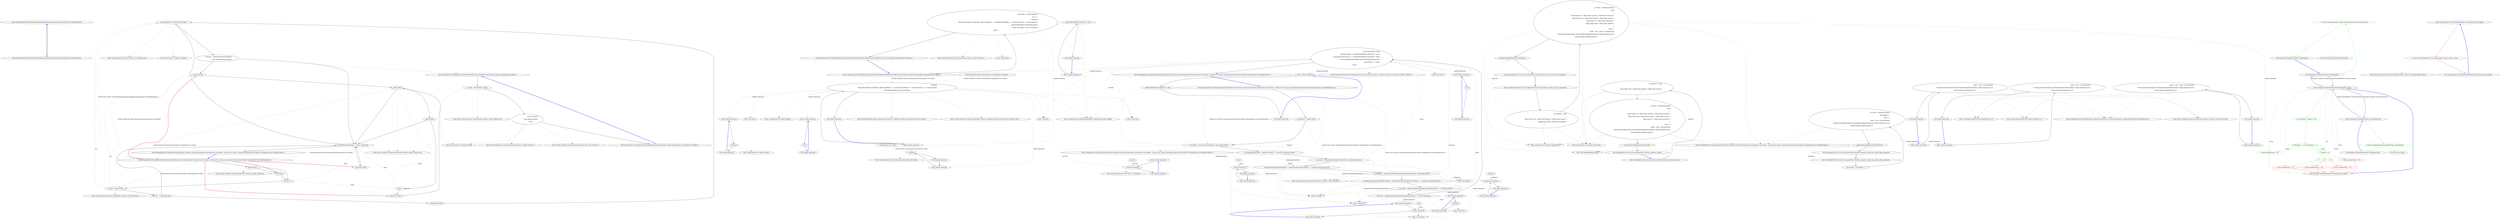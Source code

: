 digraph  {
m0_0 [cluster="Humanizer.DateTimeStrategy.IDateTimeHumanizeStrategy.Humanize(System.DateTime, System.DateTime)", file="DateHumanizeTests.cs", label="Entry Humanizer.DateTimeStrategy.IDateTimeHumanizeStrategy.Humanize(System.DateTime, System.DateTime)", span="6-6"];
m0_1 [cluster="Humanizer.DateTimeStrategy.IDateTimeHumanizeStrategy.Humanize(System.DateTime, System.DateTime)", file="DateHumanizeTests.cs", label="Exit Humanizer.DateTimeStrategy.IDateTimeHumanizeStrategy.Humanize(System.DateTime, System.DateTime)", span="6-6"];
m2_20 [cluster="CommandLine.Infrastructure.Maybe<T>.MatchJust(out T)", file="DutchNumberToWordsConverter.cs", label="Entry CommandLine.Infrastructure.Maybe<T>.MatchJust(out T)", span="31-31"];
m2_22 [cluster="System.Collections.Generic.IEnumerable<TSource>.Skip<TSource>(int)", file="DutchNumberToWordsConverter.cs", label="Entry System.Collections.Generic.IEnumerable<TSource>.Skip<TSource>(int)", span="0-0"];
m2_27 [cluster="System.Collections.Generic.IEnumerable<TSource>.Take<TSource>(int)", file="DutchNumberToWordsConverter.cs", label="Entry System.Collections.Generic.IEnumerable<TSource>.Take<TSource>(int)", span="0-0"];
m2_19 [cluster="System.Func<T, TResult>.Invoke(T)", file="DutchNumberToWordsConverter.cs", label="Entry System.Func<T, TResult>.Invoke(T)", span="0-0"];
m2_0 [cluster="CommandLine.Core.Sequence.Partition(System.Collections.Generic.IEnumerable<CommandLine.Core.Token>, System.Func<string, CommandLine.Infrastructure.Maybe<CommandLine.Core.TypeDescriptor>>)", file="DutchNumberToWordsConverter.cs", label="Entry CommandLine.Core.Sequence.Partition(System.Collections.Generic.IEnumerable<CommandLine.Core.Token>, System.Func<string, CommandLine.Infrastructure.Maybe<CommandLine.Core.TypeDescriptor>>)", span="11-11"];
m2_1 [cluster="CommandLine.Core.Sequence.Partition(System.Collections.Generic.IEnumerable<CommandLine.Core.Token>, System.Func<string, CommandLine.Infrastructure.Maybe<CommandLine.Core.TypeDescriptor>>)", file="DutchNumberToWordsConverter.cs", label="tokens.Empty()", span="15-15"];
m2_2 [cluster="CommandLine.Core.Sequence.Partition(System.Collections.Generic.IEnumerable<CommandLine.Core.Token>, System.Func<string, CommandLine.Infrastructure.Maybe<CommandLine.Core.TypeDescriptor>>)", file="DutchNumberToWordsConverter.cs", label="yield break;", span="17-17"];
m2_9 [cluster="CommandLine.Core.Sequence.Partition(System.Collections.Generic.IEnumerable<CommandLine.Core.Token>, System.Func<string, CommandLine.Infrastructure.Maybe<CommandLine.Core.TypeDescriptor>>)", file="DutchNumberToWordsConverter.cs", label="yield return first;", span="29-29"];
m2_13 [cluster="CommandLine.Core.Sequence.Partition(System.Collections.Generic.IEnumerable<CommandLine.Core.Token>, System.Func<string, CommandLine.Infrastructure.Maybe<CommandLine.Core.TypeDescriptor>>)", file="DutchNumberToWordsConverter.cs", label="yield return token;", span="36-36"];
m2_15 [cluster="CommandLine.Core.Sequence.Partition(System.Collections.Generic.IEnumerable<CommandLine.Core.Token>, System.Func<string, CommandLine.Infrastructure.Maybe<CommandLine.Core.TypeDescriptor>>)", file="DutchNumberToWordsConverter.cs", label="yield return token;", span="48-48"];
m2_4 [cluster="CommandLine.Core.Sequence.Partition(System.Collections.Generic.IEnumerable<CommandLine.Core.Token>, System.Func<string, CommandLine.Infrastructure.Maybe<CommandLine.Core.TypeDescriptor>>)", file="DutchNumberToWordsConverter.cs", label="var first = tokens.First()", span="20-20"];
m2_7 [cluster="CommandLine.Core.Sequence.Partition(System.Collections.Generic.IEnumerable<CommandLine.Core.Token>, System.Func<string, CommandLine.Infrastructure.Maybe<CommandLine.Core.TypeDescriptor>>)", file="DutchNumberToWordsConverter.cs", label="typeLookup(first.Text).MatchJust(out info)", span="24-24"];
m2_8 [cluster="CommandLine.Core.Sequence.Partition(System.Collections.Generic.IEnumerable<CommandLine.Core.Token>, System.Func<string, CommandLine.Infrastructure.Maybe<CommandLine.Core.TypeDescriptor>>)", file="DutchNumberToWordsConverter.cs", label="info.Tag == TypeDescriptorKind.Sequence\r\n                        && IsNextTokenAValue(tokens)", span="26-27"];
m2_10 [cluster="CommandLine.Core.Sequence.Partition(System.Collections.Generic.IEnumerable<CommandLine.Core.Token>, System.Func<string, CommandLine.Infrastructure.Maybe<CommandLine.Core.TypeDescriptor>>)", file="DutchNumberToWordsConverter.cs", label="tokens.Skip(1)", span="31-31"];
m2_14 [cluster="CommandLine.Core.Sequence.Partition(System.Collections.Generic.IEnumerable<CommandLine.Core.Token>, System.Func<string, CommandLine.Infrastructure.Maybe<CommandLine.Core.TypeDescriptor>>)", file="DutchNumberToWordsConverter.cs", label="Partition(tokens.Skip(1 + items), typeLookup)", span="46-46"];
m2_3 [cluster="CommandLine.Core.Sequence.Partition(System.Collections.Generic.IEnumerable<CommandLine.Core.Token>, System.Func<string, CommandLine.Infrastructure.Maybe<CommandLine.Core.TypeDescriptor>>)", file="DutchNumberToWordsConverter.cs", label="var items = 0", span="19-19"];
m2_12 [cluster="CommandLine.Core.Sequence.Partition(System.Collections.Generic.IEnumerable<CommandLine.Core.Token>, System.Func<string, CommandLine.Infrastructure.Maybe<CommandLine.Core.TypeDescriptor>>)", file="DutchNumberToWordsConverter.cs", label="items++", span="35-35"];
m2_5 [cluster="CommandLine.Core.Sequence.Partition(System.Collections.Generic.IEnumerable<CommandLine.Core.Token>, System.Func<string, CommandLine.Infrastructure.Maybe<CommandLine.Core.TypeDescriptor>>)", file="DutchNumberToWordsConverter.cs", label="first.Tag == TokenType.Name", span="21-21"];
m2_6 [cluster="CommandLine.Core.Sequence.Partition(System.Collections.Generic.IEnumerable<CommandLine.Core.Token>, System.Func<string, CommandLine.Infrastructure.Maybe<CommandLine.Core.TypeDescriptor>>)", file="DutchNumberToWordsConverter.cs", label="TypeDescriptor info", span="23-23"];
m2_11 [cluster="CommandLine.Core.Sequence.Partition(System.Collections.Generic.IEnumerable<CommandLine.Core.Token>, System.Func<string, CommandLine.Infrastructure.Maybe<CommandLine.Core.TypeDescriptor>>)", file="DutchNumberToWordsConverter.cs", label="token.IsValue()", span="33-33"];
m2_16 [cluster="CommandLine.Core.Sequence.Partition(System.Collections.Generic.IEnumerable<CommandLine.Core.Token>, System.Func<string, CommandLine.Infrastructure.Maybe<CommandLine.Core.TypeDescriptor>>)", file="DutchNumberToWordsConverter.cs", label="Exit CommandLine.Core.Sequence.Partition(System.Collections.Generic.IEnumerable<CommandLine.Core.Token>, System.Func<string, CommandLine.Infrastructure.Maybe<CommandLine.Core.TypeDescriptor>>)", span="11-11"];
m2_28 [cluster="System.Collections.Generic.IEnumerable<TSource>.Any<TSource>()", file="DutchNumberToWordsConverter.cs", label="Entry System.Collections.Generic.IEnumerable<TSource>.Any<TSource>()", span="0-0"];
m2_23 [cluster="CommandLine.Core.Token.IsValue()", file="DutchNumberToWordsConverter.cs", label="Entry CommandLine.Core.Token.IsValue()", span="77-77"];
m2_18 [cluster="System.Collections.Generic.IEnumerable<TSource>.First<TSource>()", file="DutchNumberToWordsConverter.cs", label="Entry System.Collections.Generic.IEnumerable<TSource>.First<TSource>()", span="0-0"];
m2_29 [cluster="System.Collections.Generic.IEnumerable<TSource>.Single<TSource>()", file="DutchNumberToWordsConverter.cs", label="Entry System.Collections.Generic.IEnumerable<TSource>.Single<TSource>()", span="0-0"];
m2_17 [cluster="System.Collections.Generic.IEnumerable<TSource>.Empty<TSource>()", file="DutchNumberToWordsConverter.cs", label="Entry System.Collections.Generic.IEnumerable<TSource>.Empty<TSource>()", span="87-87"];
m2_21 [cluster="CommandLine.Core.Sequence.IsNextTokenAValue(System.Collections.Generic.IEnumerable<CommandLine.Core.Token>)", file="DutchNumberToWordsConverter.cs", label="Entry CommandLine.Core.Sequence.IsNextTokenAValue(System.Collections.Generic.IEnumerable<CommandLine.Core.Token>)", span="52-52"];
m2_24 [cluster="CommandLine.Core.Sequence.IsNextTokenAValue(System.Collections.Generic.IEnumerable<CommandLine.Core.Token>)", file="DutchNumberToWordsConverter.cs", label="var next = tokens.Skip(1).Take(1)", span="54-54"];
m2_25 [cluster="CommandLine.Core.Sequence.IsNextTokenAValue(System.Collections.Generic.IEnumerable<CommandLine.Core.Token>)", file="DutchNumberToWordsConverter.cs", label="return next.Any()\r\n                ? next.Single().IsValue()\r\n                : false;", span="56-58"];
m2_26 [cluster="CommandLine.Core.Sequence.IsNextTokenAValue(System.Collections.Generic.IEnumerable<CommandLine.Core.Token>)", file="DutchNumberToWordsConverter.cs", label="Exit CommandLine.Core.Sequence.IsNextTokenAValue(System.Collections.Generic.IEnumerable<CommandLine.Core.Token>)", span="52-52"];
m3_52 [cluster="Unk.Pairwise", file="EnglishOrdinalizer.cs", label="Entry Unk.Pairwise", span=""];
m3_18 [cluster="System.Collections.Generic.IEnumerable<TSource>.Pairwise<TSource, TResult>(System.Func<TSource, TSource, TResult>)", file="EnglishOrdinalizer.cs", label="Entry System.Collections.Generic.IEnumerable<TSource>.Pairwise<TSource, TResult>(System.Func<TSource, TSource, TResult>)", span="10-10"];
m3_36 [cluster="Unk.IsValue", file="EnglishOrdinalizer.cs", label="Entry Unk.IsValue", span=""];
m3_43 [cluster="CommandLine.Core.KeyValuePairHelper.Create(string, params string[])", file="EnglishOrdinalizer.cs", label="Entry CommandLine.Core.KeyValuePairHelper.Create(string, params string[])", span="9-9"];
m3_20 [cluster="CommandLine.Core.TokenPartitioner.SequenceTokensToKeyValuePairEnumerable(System.Collections.Generic.IEnumerable<CommandLine.Core.Token>)", file="EnglishOrdinalizer.cs", label="Entry CommandLine.Core.TokenPartitioner.SequenceTokensToKeyValuePairEnumerable(System.Collections.Generic.IEnumerable<CommandLine.Core.Token>)", span="34-34"];
m3_50 [cluster="CommandLine.Core.TokenPartitioner.SequenceTokensToKeyValuePairEnumerable(System.Collections.Generic.IEnumerable<CommandLine.Core.Token>)", file="EnglishOrdinalizer.cs", label="return from t in tokens.Pairwise(\r\n                (f, s) =>\r\n                        f.IsName()\r\n                            ? KeyValuePairHelper.Create(f.Text, tokens.SkipWhile(t => t.Equals(f)).TakeWhile(v => v.IsValue()).Select(x => x.Text).ToArray())\r\n                            : KeyValuePairHelper.Create(string.Empty))\r\n                   where t.Key.Length > 0 && t.Value.Any()\r\n                   select t;", span="37-43"];
m3_51 [cluster="CommandLine.Core.TokenPartitioner.SequenceTokensToKeyValuePairEnumerable(System.Collections.Generic.IEnumerable<CommandLine.Core.Token>)", file="EnglishOrdinalizer.cs", label="Exit CommandLine.Core.TokenPartitioner.SequenceTokensToKeyValuePairEnumerable(System.Collections.Generic.IEnumerable<CommandLine.Core.Token>)", span="34-34"];
m3_58 [cluster="System.Collections.Generic.IEnumerable<TSource>.SkipWhile<TSource>(System.Func<TSource, bool>)", file="EnglishOrdinalizer.cs", label="Entry System.Collections.Generic.IEnumerable<TSource>.SkipWhile<TSource>(System.Func<TSource, bool>)", span="0-0"];
m3_53 [cluster="System.Collections.Generic.IEnumerable<TSource>.Any<TSource>()", file="EnglishOrdinalizer.cs", label="Entry System.Collections.Generic.IEnumerable<TSource>.Any<TSource>()", span="0-0"];
m3_25 [cluster="System.Collections.Generic.List<T>.Contains(T)", file="EnglishOrdinalizer.cs", label="Entry System.Collections.Generic.List<T>.Contains(T)", span="0-0"];
m3_14 [cluster="Unk.Where", file="EnglishOrdinalizer.cs", label="Entry Unk.Where", span=""];
m3_60 [cluster="Unk.ToArray", file="EnglishOrdinalizer.cs", label="Entry Unk.ToArray", span=""];
m3_16 [cluster="Unk.Partition", file="EnglishOrdinalizer.cs", label="Entry Unk.Partition", span=""];
m3_12 [cluster="System.Collections.Generic.IEnumerable<TSource>.ToList<TSource>()", file="EnglishOrdinalizer.cs", label="Entry System.Collections.Generic.IEnumerable<TSource>.ToList<TSource>()", span="0-0"];
m3_0 [cluster="CommandLine.Core.TokenPartitioner.Partition(System.Collections.Generic.IEnumerable<CommandLine.Core.Token>, System.Func<string, CommandLine.Infrastructure.Maybe<CommandLine.Core.TypeDescriptor>>)", file="EnglishOrdinalizer.cs", label="Entry CommandLine.Core.TokenPartitioner.Partition(System.Collections.Generic.IEnumerable<CommandLine.Core.Token>, System.Func<string, CommandLine.Infrastructure.Maybe<CommandLine.Core.TypeDescriptor>>)", span="12-12"];
m3_1 [cluster="CommandLine.Core.TokenPartitioner.Partition(System.Collections.Generic.IEnumerable<CommandLine.Core.Token>, System.Func<string, CommandLine.Infrastructure.Maybe<CommandLine.Core.TypeDescriptor>>)", file="EnglishOrdinalizer.cs", label="var tokenList = tokens.ToList()", span="16-16"];
m3_2 [cluster="CommandLine.Core.TokenPartitioner.Partition(System.Collections.Generic.IEnumerable<CommandLine.Core.Token>, System.Func<string, CommandLine.Infrastructure.Maybe<CommandLine.Core.TypeDescriptor>>)", file="EnglishOrdinalizer.cs", label="var switches = Switch.Partition(tokenList, typeLookup).ToList()", span="17-17"];
m3_4 [cluster="CommandLine.Core.TokenPartitioner.Partition(System.Collections.Generic.IEnumerable<CommandLine.Core.Token>, System.Func<string, CommandLine.Infrastructure.Maybe<CommandLine.Core.TypeDescriptor>>)", file="EnglishOrdinalizer.cs", label="var scalars = Scalar.Partition(tokensExceptSwitches, typeLookup).ToList()", span="19-19"];
m3_6 [cluster="CommandLine.Core.TokenPartitioner.Partition(System.Collections.Generic.IEnumerable<CommandLine.Core.Token>, System.Func<string, CommandLine.Infrastructure.Maybe<CommandLine.Core.TypeDescriptor>>)", file="EnglishOrdinalizer.cs", label="var sequences = Sequence.Partition(tokensExceptSwitchesAndScalars, typeLookup).ToList()", span="21-21"];
m3_3 [cluster="CommandLine.Core.TokenPartitioner.Partition(System.Collections.Generic.IEnumerable<CommandLine.Core.Token>, System.Func<string, CommandLine.Infrastructure.Maybe<CommandLine.Core.TypeDescriptor>>)", file="EnglishOrdinalizer.cs", label="var tokensExceptSwitches = tokenList.Where(x => !switches.Contains(x)).ToList()", span="18-18"];
m3_10 [cluster="CommandLine.Core.TokenPartitioner.Partition(System.Collections.Generic.IEnumerable<CommandLine.Core.Token>, System.Func<string, CommandLine.Infrastructure.Maybe<CommandLine.Core.TypeDescriptor>>)", file="EnglishOrdinalizer.cs", label="return TokenGroup.Create(\r\n                    switches.Select(t => KeyValuePairHelper.Create(t.Text, ''true''))\r\n                        .Concat(scalars.Pairwise((f, s) => KeyValuePairHelper.Create(f.Text, s.Text)))\r\n                        .Concat(SequenceTokensToKeyValuePairEnumerable(sequences)),\r\n                values.Select(t => t.Text),\r\n                errors);", span="26-31"];
m3_5 [cluster="CommandLine.Core.TokenPartitioner.Partition(System.Collections.Generic.IEnumerable<CommandLine.Core.Token>, System.Func<string, CommandLine.Infrastructure.Maybe<CommandLine.Core.TypeDescriptor>>)", file="EnglishOrdinalizer.cs", label="var tokensExceptSwitchesAndScalars = (tokensExceptSwitches.Where(x => !scalars.Contains(x))).ToList()", span="20-20"];
m3_7 [cluster="CommandLine.Core.TokenPartitioner.Partition(System.Collections.Generic.IEnumerable<CommandLine.Core.Token>, System.Func<string, CommandLine.Infrastructure.Maybe<CommandLine.Core.TypeDescriptor>>)", file="EnglishOrdinalizer.cs", label="var tokensExceptSwitchesAndScalarsAndSeq = tokensExceptSwitchesAndScalars.Where(x => !sequences.Contains(x)).ToList()", span="22-22"];
m3_8 [cluster="CommandLine.Core.TokenPartitioner.Partition(System.Collections.Generic.IEnumerable<CommandLine.Core.Token>, System.Func<string, CommandLine.Infrastructure.Maybe<CommandLine.Core.TypeDescriptor>>)", file="EnglishOrdinalizer.cs", label="var values = tokensExceptSwitchesAndScalarsAndSeq.Where(v => v.IsValue()).ToList()", span="23-23"];
m3_9 [cluster="CommandLine.Core.TokenPartitioner.Partition(System.Collections.Generic.IEnumerable<CommandLine.Core.Token>, System.Func<string, CommandLine.Infrastructure.Maybe<CommandLine.Core.TypeDescriptor>>)", file="EnglishOrdinalizer.cs", label="var errors = tokensExceptSwitchesAndScalarsAndSeq.Where(x => !values.Contains(x))", span="24-24"];
m3_11 [cluster="CommandLine.Core.TokenPartitioner.Partition(System.Collections.Generic.IEnumerable<CommandLine.Core.Token>, System.Func<string, CommandLine.Infrastructure.Maybe<CommandLine.Core.TypeDescriptor>>)", file="EnglishOrdinalizer.cs", label="Exit CommandLine.Core.TokenPartitioner.Partition(System.Collections.Generic.IEnumerable<CommandLine.Core.Token>, System.Func<string, CommandLine.Infrastructure.Maybe<CommandLine.Core.TypeDescriptor>>)", span="12-12"];
m3_68 [cluster="CommandLine.Core.Token.IsValue()", file="EnglishOrdinalizer.cs", label="Entry CommandLine.Core.Token.IsValue()", span="77-77"];
m3_57 [cluster="CommandLine.Core.Token.IsName()", file="EnglishOrdinalizer.cs", label="Entry CommandLine.Core.Token.IsName()", span="72-72"];
m3_69 [cluster="lambda expression", file="EnglishOrdinalizer.cs", label="Entry lambda expression", span="40-40"];
m3_23 [cluster="lambda expression", file="EnglishOrdinalizer.cs", label="!switches.Contains(x)", span="18-18"];
m3_22 [cluster="lambda expression", file="EnglishOrdinalizer.cs", label="Entry lambda expression", span="18-18"];
m3_27 [cluster="lambda expression", file="EnglishOrdinalizer.cs", label="!scalars.Contains(x)", span="20-20"];
m3_26 [cluster="lambda expression", file="EnglishOrdinalizer.cs", label="Entry lambda expression", span="20-20"];
m3_31 [cluster="lambda expression", file="EnglishOrdinalizer.cs", label="!sequences.Contains(x)", span="22-22"];
m3_30 [cluster="lambda expression", file="EnglishOrdinalizer.cs", label="Entry lambda expression", span="22-22"];
m3_33 [cluster="lambda expression", file="EnglishOrdinalizer.cs", label="Entry lambda expression", span="23-23"];
m3_38 [cluster="lambda expression", file="EnglishOrdinalizer.cs", label="!values.Contains(x)", span="24-24"];
m3_37 [cluster="lambda expression", file="EnglishOrdinalizer.cs", label="Entry lambda expression", span="24-24"];
m3_40 [cluster="lambda expression", file="EnglishOrdinalizer.cs", label="Entry lambda expression", span="27-27"];
m3_44 [cluster="lambda expression", file="EnglishOrdinalizer.cs", label="Entry lambda expression", span="28-28"];
m3_47 [cluster="lambda expression", file="EnglishOrdinalizer.cs", label="Entry lambda expression", span="30-30"];
m3_24 [cluster="lambda expression", file="EnglishOrdinalizer.cs", label="Exit lambda expression", span="18-18"];
m3_28 [cluster="lambda expression", file="EnglishOrdinalizer.cs", label="Exit lambda expression", span="20-20"];
m3_32 [cluster="lambda expression", file="EnglishOrdinalizer.cs", label="Exit lambda expression", span="22-22"];
m3_34 [cluster="lambda expression", file="EnglishOrdinalizer.cs", label="v.IsValue()", span="23-23"];
m3_35 [cluster="lambda expression", file="EnglishOrdinalizer.cs", label="Exit lambda expression", span="23-23"];
m3_39 [cluster="lambda expression", file="EnglishOrdinalizer.cs", label="Exit lambda expression", span="24-24"];
m3_41 [cluster="lambda expression", file="EnglishOrdinalizer.cs", label="KeyValuePairHelper.Create(t.Text, ''true'')", span="27-27"];
m3_42 [cluster="lambda expression", file="EnglishOrdinalizer.cs", label="Exit lambda expression", span="27-27"];
m3_45 [cluster="lambda expression", file="EnglishOrdinalizer.cs", label="KeyValuePairHelper.Create(f.Text, s.Text)", span="28-28"];
m3_46 [cluster="lambda expression", file="EnglishOrdinalizer.cs", label="Exit lambda expression", span="28-28"];
m3_48 [cluster="lambda expression", file="EnglishOrdinalizer.cs", label="t.Text", span="30-30"];
m3_49 [cluster="lambda expression", file="EnglishOrdinalizer.cs", label="Exit lambda expression", span="30-30"];
m3_55 [cluster="lambda expression", file="EnglishOrdinalizer.cs", label="f.IsName()\r\n                            ? KeyValuePairHelper.Create(f.Text, tokens.SkipWhile(t => t.Equals(f)).TakeWhile(v => v.IsValue()).Select(x => x.Text).ToArray())\r\n                            : KeyValuePairHelper.Create(string.Empty)", span="39-41"];
m3_54 [cluster="lambda expression", file="EnglishOrdinalizer.cs", label="Entry lambda expression", span="38-41"];
m3_62 [cluster="lambda expression", file="EnglishOrdinalizer.cs", label="t.Equals(f)", span="40-40"];
m3_56 [cluster="lambda expression", file="EnglishOrdinalizer.cs", label="Exit lambda expression", span="38-41"];
m3_61 [cluster="lambda expression", file="EnglishOrdinalizer.cs", label="Entry lambda expression", span="40-40"];
m3_65 [cluster="lambda expression", file="EnglishOrdinalizer.cs", label="Entry lambda expression", span="40-40"];
m3_63 [cluster="lambda expression", file="EnglishOrdinalizer.cs", label="Exit lambda expression", span="40-40"];
m3_66 [cluster="lambda expression", file="EnglishOrdinalizer.cs", label="v.IsValue()", span="40-40"];
m3_67 [cluster="lambda expression", file="EnglishOrdinalizer.cs", label="Exit lambda expression", span="40-40"];
m3_70 [cluster="lambda expression", file="EnglishOrdinalizer.cs", label="x.Text", span="40-40"];
m3_71 [cluster="lambda expression", file="EnglishOrdinalizer.cs", label="Exit lambda expression", span="40-40"];
m3_29 [cluster="Unk.Contains", file="EnglishOrdinalizer.cs", label="Entry Unk.Contains", span=""];
m3_17 [cluster="Unk.Select", file="EnglishOrdinalizer.cs", label="Entry Unk.Select", span=""];
m3_64 [cluster="CommandLine.Core.Token.Equals(CommandLine.Core.Token)", file="EnglishOrdinalizer.cs", label="Entry CommandLine.Core.Token.Equals(CommandLine.Core.Token)", span="59-59"];
m3_19 [cluster="Unk.Concat", file="EnglishOrdinalizer.cs", label="Entry Unk.Concat", span=""];
m3_15 [cluster="Unk.ToList", file="EnglishOrdinalizer.cs", label="Entry Unk.ToList", span=""];
m3_21 [cluster="Unk.Create", file="EnglishOrdinalizer.cs", label="Entry Unk.Create", span=""];
m3_13 [cluster="CommandLine.Core.Switch.Partition(System.Collections.Generic.IEnumerable<CommandLine.Core.Token>, System.Func<string, CommandLine.Infrastructure.Maybe<CommandLine.Core.TypeDescriptor>>)", file="EnglishOrdinalizer.cs", label="Entry CommandLine.Core.Switch.Partition(System.Collections.Generic.IEnumerable<CommandLine.Core.Token>, System.Func<string, CommandLine.Infrastructure.Maybe<CommandLine.Core.TypeDescriptor>>)", span="11-11"];
m3_59 [cluster="System.Collections.Generic.IEnumerable<TSource>.TakeWhile<TSource>(System.Func<TSource, bool>)", file="EnglishOrdinalizer.cs", label="Entry System.Collections.Generic.IEnumerable<TSource>.TakeWhile<TSource>(System.Func<TSource, bool>)", span="0-0"];
m3_72 [file="EnglishOrdinalizer.cs", label=switches, span=""];
m3_73 [file="EnglishOrdinalizer.cs", label=scalars, span=""];
m3_74 [file="EnglishOrdinalizer.cs", label=sequences, span=""];
m3_75 [file="EnglishOrdinalizer.cs", label=values, span=""];
m3_76 [file="EnglishOrdinalizer.cs", label="System.Collections.Generic.IEnumerable<CommandLine.Core.Token>", span=""];
m3_77 [file="EnglishOrdinalizer.cs", label="CommandLine.Core.Token", span=""];
m4_10 [cluster="System.Collections.Generic.IEnumerable<TSource>.Contains<TSource>(TSource)", file="NumberToWordsTests.cs", label="Entry System.Collections.Generic.IEnumerable<TSource>.Contains<TSource>(TSource)", span="0-0"];
m4_19 [cluster="CommandLine.Core.Token.Name(string)", file="NumberToWordsTests.cs", label="Entry CommandLine.Core.Token.Name(string)", span="19-19"];
m4_5 [cluster="CommandLine.Core.Sequence.Partition(System.Collections.Generic.IEnumerable<CommandLine.Core.Token>, System.Func<string, CommandLine.Infrastructure.Maybe<CommandLine.Core.TypeDescriptor>>)", file="NumberToWordsTests.cs", label="Entry CommandLine.Core.Sequence.Partition(System.Collections.Generic.IEnumerable<CommandLine.Core.Token>, System.Func<string, CommandLine.Infrastructure.Maybe<CommandLine.Core.TypeDescriptor>>)", span="11-11"];
m4_13 [cluster="CommandLine.Infrastructure.Maybe.Just<T>(T)", file="NumberToWordsTests.cs", label="Entry CommandLine.Infrastructure.Maybe.Just<T>(T)", span="71-71"];
m4_11 [cluster="CommandLine.Infrastructure.Maybe.Nothing<T>()", file="NumberToWordsTests.cs", label="Entry CommandLine.Infrastructure.Maybe.Nothing<T>()", span="66-66"];
m4_12 [cluster="CommandLine.Core.TypeDescriptor.Create(CommandLine.Core.TypeDescriptorKind, CommandLine.Infrastructure.Maybe<int>)", file="NumberToWordsTests.cs", label="Entry CommandLine.Core.TypeDescriptor.Create(CommandLine.Core.TypeDescriptorKind, CommandLine.Infrastructure.Maybe<int>)", span="36-36"];
m4_14 [cluster="CommandLine.Tests.Unit.Core.SequenceTests.Partition_sequence_values()", file="NumberToWordsTests.cs", label="Entry CommandLine.Tests.Unit.Core.SequenceTests.Partition_sequence_values()", span="34-34"];
m4_15 [cluster="CommandLine.Tests.Unit.Core.SequenceTests.Partition_sequence_values()", file="NumberToWordsTests.cs", label="var expected = new[]\r\n                {\r\n                    Token.Name(''seq''), Token.Value(''seqval0''), Token.Value(''seqval1'')\r\n                }", span="36-39"];
m4_16 [cluster="CommandLine.Tests.Unit.Core.SequenceTests.Partition_sequence_values()", file="NumberToWordsTests.cs", label="var result = Sequence.Partition(\r\n                new[]\r\n                    {\r\n                        Token.Name(''str''), Token.Value(''strvalue''), Token.Value(''freevalue''),\r\n                        Token.Name(''seq''), Token.Value(''seqval0''), Token.Value(''seqval1''),\r\n                        Token.Name(''x''), Token.Value(''freevalue2'')\r\n                    },\r\n                name =>\r\n                    new[] { ''seq'' }.Contains(name)\r\n                        ? Maybe.Just(TypeDescriptor.Create(TypeDescriptorKind.Sequence, Maybe.Nothing<int>()))\r\n                        : Maybe.Nothing<TypeDescriptor>())", span="41-51"];
m4_17 [cluster="CommandLine.Tests.Unit.Core.SequenceTests.Partition_sequence_values()", file="NumberToWordsTests.cs", label="expected.ShouldAllBeEquivalentTo(result)", span="53-53"];
m4_18 [cluster="CommandLine.Tests.Unit.Core.SequenceTests.Partition_sequence_values()", file="NumberToWordsTests.cs", label="Exit CommandLine.Tests.Unit.Core.SequenceTests.Partition_sequence_values()", span="34-34"];
m4_0 [cluster="CommandLine.Tests.Unit.Core.SequenceTests.Partition_sequence_values_from_empty_token_sequence()", file="NumberToWordsTests.cs", label="Entry CommandLine.Tests.Unit.Core.SequenceTests.Partition_sequence_values_from_empty_token_sequence()", span="19-19"];
m4_1 [cluster="CommandLine.Tests.Unit.Core.SequenceTests.Partition_sequence_values_from_empty_token_sequence()", file="NumberToWordsTests.cs", label="var expected = new Token[] { }", span="21-21"];
m4_2 [cluster="CommandLine.Tests.Unit.Core.SequenceTests.Partition_sequence_values_from_empty_token_sequence()", file="NumberToWordsTests.cs", label="var result = Sequence.Partition(\r\n                new Token[] { },\r\n                name =>\r\n                    new[] { ''seq'' }.Contains(name)\r\n                        ? Maybe.Just(TypeDescriptor.Create(TypeDescriptorKind.Sequence, Maybe.Nothing<int>()))\r\n                        : Maybe.Nothing<TypeDescriptor>())", span="23-28"];
m4_3 [cluster="CommandLine.Tests.Unit.Core.SequenceTests.Partition_sequence_values_from_empty_token_sequence()", file="NumberToWordsTests.cs", label="expected.ShouldAllBeEquivalentTo(result)", span="30-30"];
m4_4 [cluster="CommandLine.Tests.Unit.Core.SequenceTests.Partition_sequence_values_from_empty_token_sequence()", file="NumberToWordsTests.cs", label="Exit CommandLine.Tests.Unit.Core.SequenceTests.Partition_sequence_values_from_empty_token_sequence()", span="19-19"];
m4_24 [cluster="CommandLine.Tests.Unit.Core.SequenceTests.Partition_sequence_values_from_two_sequneces()", file="NumberToWordsTests.cs", label="Entry CommandLine.Tests.Unit.Core.SequenceTests.Partition_sequence_values_from_two_sequneces()", span="57-57"];
m4_25 [cluster="CommandLine.Tests.Unit.Core.SequenceTests.Partition_sequence_values_from_two_sequneces()", file="NumberToWordsTests.cs", label="var expected = new[]\r\n                {\r\n                    Token.Name(''seq''), Token.Value(''seqval0''), Token.Value(''seqval1''),\r\n                    Token.Name(''seqb''), Token.Value(''seqbval0'')\r\n                }", span="59-63"];
m4_26 [cluster="CommandLine.Tests.Unit.Core.SequenceTests.Partition_sequence_values_from_two_sequneces()", file="NumberToWordsTests.cs", label="var result = Sequence.Partition(\r\n                new[]\r\n                    {\r\n                        Token.Name(''str''), Token.Value(''strvalue''), Token.Value(''freevalue''),\r\n                        Token.Name(''seq''), Token.Value(''seqval0''), Token.Value(''seqval1''),\r\n                        Token.Name(''x''), Token.Value(''freevalue2''),\r\n                        Token.Name(''seqb''), Token.Value(''seqbval0'')\r\n                    },\r\n                name =>\r\n                    new[] { ''seq'', ''seqb'' }.Contains(name)\r\n                        ? Maybe.Just(TypeDescriptor.Create(TypeDescriptorKind.Sequence, Maybe.Nothing<int>()))\r\n                        : Maybe.Nothing<TypeDescriptor>())", span="65-76"];
m4_27 [cluster="CommandLine.Tests.Unit.Core.SequenceTests.Partition_sequence_values_from_two_sequneces()", file="NumberToWordsTests.cs", label="expected.ShouldAllBeEquivalentTo(result)", span="78-78"];
m4_28 [cluster="CommandLine.Tests.Unit.Core.SequenceTests.Partition_sequence_values_from_two_sequneces()", file="NumberToWordsTests.cs", label="Exit CommandLine.Tests.Unit.Core.SequenceTests.Partition_sequence_values_from_two_sequneces()", span="57-57"];
m4_29 [cluster="lambda expression", file="NumberToWordsTests.cs", label="Entry lambda expression", span="73-76"];
m4_7 [cluster="lambda expression", file="NumberToWordsTests.cs", label="Entry lambda expression", span="25-28"];
m4_8 [cluster="lambda expression", file="NumberToWordsTests.cs", label="new[] { ''seq'' }.Contains(name)\r\n                        ? Maybe.Just(TypeDescriptor.Create(TypeDescriptorKind.Sequence, Maybe.Nothing<int>()))\r\n                        : Maybe.Nothing<TypeDescriptor>()", span="26-28"];
m4_9 [cluster="lambda expression", file="NumberToWordsTests.cs", label="Exit lambda expression", span="25-28"];
m4_21 [cluster="lambda expression", file="NumberToWordsTests.cs", label="Entry lambda expression", span="48-51"];
m4_22 [cluster="lambda expression", file="NumberToWordsTests.cs", label="new[] { ''seq'' }.Contains(name)\r\n                        ? Maybe.Just(TypeDescriptor.Create(TypeDescriptorKind.Sequence, Maybe.Nothing<int>()))\r\n                        : Maybe.Nothing<TypeDescriptor>()", span="49-51"];
m4_23 [cluster="lambda expression", file="NumberToWordsTests.cs", label="Exit lambda expression", span="48-51"];
m4_30 [cluster="lambda expression", file="NumberToWordsTests.cs", label="new[] { ''seq'', ''seqb'' }.Contains(name)\r\n                        ? Maybe.Just(TypeDescriptor.Create(TypeDescriptorKind.Sequence, Maybe.Nothing<int>()))\r\n                        : Maybe.Nothing<TypeDescriptor>()", span="74-76"];
m4_31 [cluster="lambda expression", file="NumberToWordsTests.cs", label="Exit lambda expression", span="73-76"];
m4_20 [cluster="CommandLine.Core.Token.Value(string)", file="NumberToWordsTests.cs", label="Entry CommandLine.Core.Token.Value(string)", span="26-26"];
m4_6 [cluster="Unk.ShouldAllBeEquivalentTo", file="NumberToWordsTests.cs", label="Entry Unk.ShouldAllBeEquivalentTo", span=""];
m5_8 [cluster="int.ToString(System.IFormatProvider)", file="OrdinalizeExtensions.cs", label="Entry int.ToString(System.IFormatProvider)", span="0-0"];
m5_5 [cluster="Humanizer.OrdinalizeExtensions.Ordinalize(int)", file="OrdinalizeExtensions.cs", label="Entry Humanizer.OrdinalizeExtensions.Ordinalize(int)", span="25-25"];
m5_6 [cluster="Humanizer.OrdinalizeExtensions.Ordinalize(int)", color=green, community=0, file="OrdinalizeExtensions.cs", label="0: return Ordinalize(number, number.ToString(CultureInfo.InvariantCulture));", span="27-27"];
m5_7 [cluster="Humanizer.OrdinalizeExtensions.Ordinalize(int)", file="OrdinalizeExtensions.cs", label="Exit Humanizer.OrdinalizeExtensions.Ordinalize(int)", span="25-25"];
m5_4 [cluster="Humanizer.OrdinalizeExtensions.Ordinalize(int, string)", file="OrdinalizeExtensions.cs", label="Entry Humanizer.OrdinalizeExtensions.Ordinalize(int, string)", span="30-30"];
m5_9 [cluster="Humanizer.OrdinalizeExtensions.Ordinalize(int, string)", color=green, community=0, file="OrdinalizeExtensions.cs", label="0: int nMod100 = number % 100", span="32-32"];
m5_11 [cluster="Humanizer.OrdinalizeExtensions.Ordinalize(int, string)", color=green, community=0, file="OrdinalizeExtensions.cs", label="1: return numberString + ''th'';", span="36-36"];
m5_12 [cluster="Humanizer.OrdinalizeExtensions.Ordinalize(int, string)", color=green, community=0, file="OrdinalizeExtensions.cs", label="2: number % 10", span="39-39"];
m5_14 [cluster="Humanizer.OrdinalizeExtensions.Ordinalize(int, string)", color=red, community=0, file="OrdinalizeExtensions.cs", label="1: return numberString + ''st'';", span="42-42"];
m5_16 [cluster="Humanizer.OrdinalizeExtensions.Ordinalize(int, string)", color=red, community=0, file="OrdinalizeExtensions.cs", label="1: return numberString + ''nd'';", span="44-44"];
m5_18 [cluster="Humanizer.OrdinalizeExtensions.Ordinalize(int, string)", color=red, community=0, file="OrdinalizeExtensions.cs", label="1: return numberString + ''rd'';", span="46-46"];
m5_19 [cluster="Humanizer.OrdinalizeExtensions.Ordinalize(int, string)", color=red, community=0, file="OrdinalizeExtensions.cs", label="1: return numberString + ''th'';", span="48-48"];
m5_10 [cluster="Humanizer.OrdinalizeExtensions.Ordinalize(int, string)", color=green, community=0, file="OrdinalizeExtensions.cs", label="0: nMod100 >= 11 && nMod100 <= 13", span="34-34"];
m5_13 [cluster="Humanizer.OrdinalizeExtensions.Ordinalize(int, string)", color=green, community=0, file="OrdinalizeExtensions.cs", label="2: 1", span="41-41"];
m5_15 [cluster="Humanizer.OrdinalizeExtensions.Ordinalize(int, string)", color=red, community=0, file="OrdinalizeExtensions.cs", label="2: 2", span="43-43"];
m5_17 [cluster="Humanizer.OrdinalizeExtensions.Ordinalize(int, string)", color=red, community=0, file="OrdinalizeExtensions.cs", label="2: 3", span="45-45"];
m5_20 [cluster="Humanizer.OrdinalizeExtensions.Ordinalize(int, string)", file="OrdinalizeExtensions.cs", label="Exit Humanizer.OrdinalizeExtensions.Ordinalize(int, string)", span="30-30"];
m5_0 [cluster="Humanizer.OrdinalizeExtensions.Ordinalize(string)", file="OrdinalizeExtensions.cs", label="Entry Humanizer.OrdinalizeExtensions.Ordinalize(string)", span="15-15"];
m5_1 [cluster="Humanizer.OrdinalizeExtensions.Ordinalize(string)", color=green, community=0, file="OrdinalizeExtensions.cs", label="0: return Ordinalize(int.Parse(numberString), numberString);", span="17-17"];
m5_2 [cluster="Humanizer.OrdinalizeExtensions.Ordinalize(string)", file="OrdinalizeExtensions.cs", label="Exit Humanizer.OrdinalizeExtensions.Ordinalize(string)", span="15-15"];
m5_3 [cluster="int.Parse(string)", file="OrdinalizeExtensions.cs", label="Entry int.Parse(string)", span="0-0"];
m7_0 [cluster="CommandLine.Core.KeyValuePairHelper.Create(string, params string[])", file="PolishNumberToWordsConverter.cs", label="Entry CommandLine.Core.KeyValuePairHelper.Create(string, params string[])", span="9-9"];
m7_1 [cluster="CommandLine.Core.KeyValuePairHelper.Create(string, params string[])", color=red, community=0, file="PolishNumberToWordsConverter.cs", label="0: return new KeyValuePair<string, IEnumerable<string>>(value, values);", span="11-11"];
m7_2 [cluster="CommandLine.Core.KeyValuePairHelper.Create(string, params string[])", file="PolishNumberToWordsConverter.cs", label="Exit CommandLine.Core.KeyValuePairHelper.Create(string, params string[])", span="9-9"];
m7_3 [cluster="System.Collections.Generic.KeyValuePair<TKey, TValue>.KeyValuePair(TKey, TValue)", file="PolishNumberToWordsConverter.cs", label="Entry System.Collections.Generic.KeyValuePair<TKey, TValue>.KeyValuePair(TKey, TValue)", span="0-0"];
m0_0 -> m0_1  [key=0, style=solid];
m0_1 -> m0_0  [color=blue, key=0, style=bold];
m2_0 -> m2_1  [key=0, style=solid];
m2_0 -> m2_2  [color=crimson, key=0, style=bold];
m2_0 -> m2_9  [color=crimson, key=0, style=bold];
m2_0 -> m2_13  [color=crimson, key=0, style=bold];
m2_0 -> m2_15  [color=crimson, key=0, style=bold];
m2_0 -> m2_4  [color=darkseagreen4, key=1, label="System.Collections.Generic.IEnumerable<CommandLine.Core.Token>", style=dashed];
m2_0 -> m2_7  [color=darkseagreen4, key=1, label="System.Func<string, CommandLine.Infrastructure.Maybe<CommandLine.Core.TypeDescriptor>>", style=dashed];
m2_0 -> m2_8  [color=darkseagreen4, key=1, label="System.Collections.Generic.IEnumerable<CommandLine.Core.Token>", style=dashed];
m2_0 -> m2_10  [color=darkseagreen4, key=1, label="System.Collections.Generic.IEnumerable<CommandLine.Core.Token>", style=dashed];
m2_0 -> m2_14  [color=darkseagreen4, key=1, label="System.Collections.Generic.IEnumerable<CommandLine.Core.Token>", style=dashed];
m2_1 -> m2_2  [key=0, style=solid];
m2_1 -> m2_3  [key=0, style=solid];
m2_1 -> m2_17  [key=2, style=dotted];
m2_2 -> m2_3  [key=0, style=solid];
m2_9 -> m2_10  [key=0, style=solid];
m2_13 -> m2_10  [key=0, style=solid];
m2_15 -> m2_14  [key=0, style=solid];
m2_4 -> m2_5  [key=0, style=solid];
m2_4 -> m2_18  [key=2, style=dotted];
m2_4 -> m2_7  [color=darkseagreen4, key=1, label=first, style=dashed];
m2_4 -> m2_9  [color=darkseagreen4, key=1, label=first, style=dashed];
m2_7 -> m2_8  [key=0, style=solid];
m2_7 -> m2_14  [key=0, style=solid];
m2_7 -> m2_19  [key=2, style=dotted];
m2_7 -> m2_20  [key=2, style=dotted];
m2_8 -> m2_9  [key=0, style=solid];
m2_8 -> m2_14  [key=0, style=solid];
m2_8 -> m2_21  [key=2, style=dotted];
m2_10 -> m2_11  [key=0, style=solid];
m2_10 -> m2_14  [key=0, style=solid];
m2_10 -> m2_22  [key=2, style=dotted];
m2_10 -> m2_13  [color=darkseagreen4, key=1, label=token, style=dashed];
m2_14 -> m2_15  [key=0, style=solid];
m2_14 -> m2_16  [key=0, style=solid];
m2_14 -> m2_22  [key=2, style=dotted];
m2_14 -> m2_0  [key=2, style=dotted];
m2_3 -> m2_4  [key=0, style=solid];
m2_3 -> m2_12  [color=darkseagreen4, key=1, label=items, style=dashed];
m2_3 -> m2_14  [color=darkseagreen4, key=1, label=items, style=dashed];
m2_12 -> m2_13  [key=0, style=solid];
m2_12 -> m2_12  [color=darkseagreen4, key=1, label=items, style=dashed];
m2_12 -> m2_14  [color=darkseagreen4, key=1, label=items, style=dashed];
m2_5 -> m2_6  [key=0, style=solid];
m2_5 -> m2_14  [key=0, style=solid];
m2_6 -> m2_7  [key=0, style=solid];
m2_11 -> m2_12  [key=0, style=solid];
m2_11 -> m2_14  [key=0, style=solid];
m2_11 -> m2_23  [key=2, style=dotted];
m2_16 -> m2_0  [color=blue, key=0, style=bold];
m2_21 -> m2_24  [key=0, style=solid];
m2_24 -> m2_25  [key=0, style=solid];
m2_24 -> m2_22  [key=2, style=dotted];
m2_24 -> m2_27  [key=2, style=dotted];
m2_25 -> m2_26  [key=0, style=solid];
m2_25 -> m2_28  [key=2, style=dotted];
m2_25 -> m2_29  [key=2, style=dotted];
m2_25 -> m2_23  [key=2, style=dotted];
m2_26 -> m2_21  [color=blue, key=0, style=bold];
m3_20 -> m3_50  [key=0, style=solid];
m3_20 -> m3_55  [color=darkseagreen4, key=1, label="System.Collections.Generic.IEnumerable<CommandLine.Core.Token>", style=dashed];
m3_50 -> m3_51  [key=0, style=solid];
m3_50 -> m3_52  [key=2, style=dotted];
m3_50 -> m3_53  [key=2, style=dotted];
m3_50 -> m3_54  [color=darkseagreen4, key=1, label="lambda expression", style=dashed];
m3_50 -> m3_50  [color=darkseagreen4, key=1, label=t, style=dashed];
m3_51 -> m3_20  [color=blue, key=0, style=bold];
m3_0 -> m3_1  [key=0, style=solid];
m3_0 -> m3_2  [color=darkseagreen4, key=1, label="System.Func<string, CommandLine.Infrastructure.Maybe<CommandLine.Core.TypeDescriptor>>", style=dashed];
m3_0 -> m3_4  [color=darkseagreen4, key=1, label="System.Func<string, CommandLine.Infrastructure.Maybe<CommandLine.Core.TypeDescriptor>>", style=dashed];
m3_0 -> m3_6  [color=darkseagreen4, key=1, label="System.Func<string, CommandLine.Infrastructure.Maybe<CommandLine.Core.TypeDescriptor>>", style=dashed];
m3_1 -> m3_2  [key=0, style=solid];
m3_1 -> m3_12  [key=2, style=dotted];
m3_1 -> m3_3  [color=darkseagreen4, key=1, label=tokenList, style=dashed];
m3_2 -> m3_3  [key=0, style=solid];
m3_2 -> m3_13  [key=2, style=dotted];
m3_2 -> m3_12  [key=2, style=dotted];
m3_2 -> m3_23  [color=darkseagreen4, key=1, label=switches, style=dashed];
m3_2 -> m3_10  [color=darkseagreen4, key=1, label=switches, style=dashed];
m3_4 -> m3_5  [key=0, style=solid];
m3_4 -> m3_16  [key=2, style=dotted];
m3_4 -> m3_12  [key=2, style=dotted];
m3_4 -> m3_27  [color=darkseagreen4, key=1, label=scalars, style=dashed];
m3_4 -> m3_10  [color=darkseagreen4, key=1, label=scalars, style=dashed];
m3_6 -> m3_7  [key=0, style=solid];
m3_6 -> m3_16  [key=2, style=dotted];
m3_6 -> m3_12  [key=2, style=dotted];
m3_6 -> m3_31  [color=darkseagreen4, key=1, label=sequences, style=dashed];
m3_6 -> m3_10  [color=darkseagreen4, key=1, label=sequences, style=dashed];
m3_3 -> m3_4  [key=0, style=solid];
m3_3 -> m3_14  [key=2, style=dotted];
m3_3 -> m3_15  [key=2, style=dotted];
m3_3 -> m3_22  [color=darkseagreen4, key=1, label="lambda expression", style=dashed];
m3_3 -> m3_5  [color=darkseagreen4, key=1, label=tokensExceptSwitches, style=dashed];
m3_10 -> m3_11  [key=0, style=solid];
m3_10 -> m3_17  [key=2, style=dotted];
m3_10 -> m3_18  [key=2, style=dotted];
m3_10 -> m3_19  [key=2, style=dotted];
m3_10 -> m3_20  [key=2, style=dotted];
m3_10 -> m3_21  [key=2, style=dotted];
m3_10 -> m3_40  [color=darkseagreen4, key=1, label="lambda expression", style=dashed];
m3_10 -> m3_44  [color=darkseagreen4, key=1, label="lambda expression", style=dashed];
m3_10 -> m3_47  [color=darkseagreen4, key=1, label="lambda expression", style=dashed];
m3_5 -> m3_6  [key=0, style=solid];
m3_5 -> m3_14  [key=2, style=dotted];
m3_5 -> m3_15  [key=2, style=dotted];
m3_5 -> m3_26  [color=darkseagreen4, key=1, label="lambda expression", style=dashed];
m3_5 -> m3_7  [color=darkseagreen4, key=1, label=tokensExceptSwitchesAndScalars, style=dashed];
m3_7 -> m3_8  [key=0, style=solid];
m3_7 -> m3_14  [key=2, style=dotted];
m3_7 -> m3_15  [key=2, style=dotted];
m3_7 -> m3_30  [color=darkseagreen4, key=1, label="lambda expression", style=dashed];
m3_7 -> m3_9  [color=darkseagreen4, key=1, label=tokensExceptSwitchesAndScalarsAndSeq, style=dashed];
m3_8 -> m3_9  [key=0, style=solid];
m3_8 -> m3_14  [key=2, style=dotted];
m3_8 -> m3_15  [key=2, style=dotted];
m3_8 -> m3_33  [color=darkseagreen4, key=1, label="lambda expression", style=dashed];
m3_8 -> m3_38  [color=darkseagreen4, key=1, label=values, style=dashed];
m3_8 -> m3_10  [color=darkseagreen4, key=1, label=values, style=dashed];
m3_9 -> m3_10  [key=0, style=solid];
m3_9 -> m3_14  [key=2, style=dotted];
m3_9 -> m3_37  [color=darkseagreen4, key=1, label="lambda expression", style=dashed];
m3_11 -> m3_0  [color=blue, key=0, style=bold];
m3_69 -> m3_70  [key=0, style=solid];
m3_23 -> m3_24  [key=0, style=solid];
m3_23 -> m3_25  [key=2, style=dotted];
m3_22 -> m3_23  [key=0, style=solid];
m3_27 -> m3_28  [key=0, style=solid];
m3_27 -> m3_29  [key=2, style=dotted];
m3_26 -> m3_27  [key=0, style=solid];
m3_31 -> m3_32  [key=0, style=solid];
m3_31 -> m3_29  [key=2, style=dotted];
m3_30 -> m3_31  [key=0, style=solid];
m3_33 -> m3_34  [key=0, style=solid];
m3_38 -> m3_39  [key=0, style=solid];
m3_38 -> m3_29  [key=2, style=dotted];
m3_37 -> m3_38  [key=0, style=solid];
m3_40 -> m3_41  [key=0, style=solid];
m3_44 -> m3_45  [key=0, style=solid];
m3_47 -> m3_48  [key=0, style=solid];
m3_24 -> m3_22  [color=blue, key=0, style=bold];
m3_28 -> m3_26  [color=blue, key=0, style=bold];
m3_32 -> m3_30  [color=blue, key=0, style=bold];
m3_34 -> m3_35  [key=0, style=solid];
m3_34 -> m3_36  [key=2, style=dotted];
m3_35 -> m3_33  [color=blue, key=0, style=bold];
m3_39 -> m3_37  [color=blue, key=0, style=bold];
m3_41 -> m3_42  [key=0, style=solid];
m3_41 -> m3_43  [key=2, style=dotted];
m3_42 -> m3_40  [color=blue, key=0, style=bold];
m3_45 -> m3_46  [key=0, style=solid];
m3_45 -> m3_43  [key=2, style=dotted];
m3_46 -> m3_44  [color=blue, key=0, style=bold];
m3_48 -> m3_49  [key=0, style=solid];
m3_49 -> m3_47  [color=blue, key=0, style=bold];
m3_55 -> m3_56  [key=0, style=solid];
m3_55 -> m3_57  [key=2, style=dotted];
m3_55 -> m3_58  [key=2, style=dotted];
m3_55 -> m3_59  [key=2, style=dotted];
m3_55 -> m3_17  [key=2, style=dotted];
m3_55 -> m3_60  [key=2, style=dotted];
m3_55 -> m3_21  [key=2, style=dotted];
m3_55 -> m3_43  [key=2, style=dotted];
m3_55 -> m3_61  [color=darkseagreen4, key=1, label="lambda expression", style=dashed];
m3_55 -> m3_65  [color=darkseagreen4, key=1, label="lambda expression", style=dashed];
m3_55 -> m3_69  [color=darkseagreen4, key=1, label="lambda expression", style=dashed];
m3_54 -> m3_55  [key=0, style=solid];
m3_54 -> m3_62  [color=darkseagreen4, key=1, label="CommandLine.Core.Token", style=dashed];
m3_62 -> m3_63  [key=0, style=solid];
m3_62 -> m3_64  [key=2, style=dotted];
m3_56 -> m3_54  [color=blue, key=0, style=bold];
m3_61 -> m3_62  [key=0, style=solid];
m3_65 -> m3_66  [key=0, style=solid];
m3_63 -> m3_61  [color=blue, key=0, style=bold];
m3_66 -> m3_67  [key=0, style=solid];
m3_66 -> m3_68  [key=2, style=dotted];
m3_67 -> m3_65  [color=blue, key=0, style=bold];
m3_70 -> m3_71  [key=0, style=solid];
m3_71 -> m3_69  [color=blue, key=0, style=bold];
m3_72 -> m3_23  [color=darkseagreen4, key=1, label=switches, style=dashed];
m3_73 -> m3_27  [color=darkseagreen4, key=1, label=scalars, style=dashed];
m3_74 -> m3_31  [color=darkseagreen4, key=1, label=sequences, style=dashed];
m3_75 -> m3_38  [color=darkseagreen4, key=1, label=values, style=dashed];
m3_76 -> m3_55  [color=darkseagreen4, key=1, label="System.Collections.Generic.IEnumerable<CommandLine.Core.Token>", style=dashed];
m3_77 -> m3_62  [color=darkseagreen4, key=1, label="CommandLine.Core.Token", style=dashed];
m4_14 -> m4_15  [key=0, style=solid];
m4_15 -> m4_16  [key=0, style=solid];
m4_15 -> m4_19  [key=2, style=dotted];
m4_15 -> m4_20  [key=2, style=dotted];
m4_15 -> m4_17  [color=darkseagreen4, key=1, label=expected, style=dashed];
m4_16 -> m4_17  [key=0, style=solid];
m4_16 -> m4_19  [key=2, style=dotted];
m4_16 -> m4_20  [key=2, style=dotted];
m4_16 -> m4_5  [key=2, style=dotted];
m4_16 -> m4_21  [color=darkseagreen4, key=1, label="lambda expression", style=dashed];
m4_17 -> m4_18  [key=0, style=solid];
m4_17 -> m4_6  [key=2, style=dotted];
m4_18 -> m4_14  [color=blue, key=0, style=bold];
m4_0 -> m4_1  [key=0, style=solid];
m4_1 -> m4_2  [key=0, style=solid];
m4_1 -> m4_3  [color=darkseagreen4, key=1, label=expected, style=dashed];
m4_2 -> m4_3  [key=0, style=solid];
m4_2 -> m4_5  [key=2, style=dotted];
m4_2 -> m4_7  [color=darkseagreen4, key=1, label="lambda expression", style=dashed];
m4_3 -> m4_4  [key=0, style=solid];
m4_3 -> m4_6  [key=2, style=dotted];
m4_4 -> m4_0  [color=blue, key=0, style=bold];
m4_24 -> m4_25  [key=0, style=solid];
m4_25 -> m4_26  [key=0, style=solid];
m4_25 -> m4_19  [key=2, style=dotted];
m4_25 -> m4_20  [key=2, style=dotted];
m4_25 -> m4_27  [color=darkseagreen4, key=1, label=expected, style=dashed];
m4_26 -> m4_27  [key=0, style=solid];
m4_26 -> m4_19  [key=2, style=dotted];
m4_26 -> m4_20  [key=2, style=dotted];
m4_26 -> m4_5  [key=2, style=dotted];
m4_26 -> m4_29  [color=darkseagreen4, key=1, label="lambda expression", style=dashed];
m4_27 -> m4_28  [key=0, style=solid];
m4_27 -> m4_6  [key=2, style=dotted];
m4_28 -> m4_24  [color=blue, key=0, style=bold];
m4_29 -> m4_30  [key=0, style=solid];
m4_7 -> m4_8  [key=0, style=solid];
m4_8 -> m4_9  [key=0, style=solid];
m4_8 -> m4_10  [key=2, style=dotted];
m4_8 -> m4_11  [key=2, style=dotted];
m4_8 -> m4_12  [key=2, style=dotted];
m4_8 -> m4_13  [key=2, style=dotted];
m4_9 -> m4_7  [color=blue, key=0, style=bold];
m4_21 -> m4_22  [key=0, style=solid];
m4_22 -> m4_23  [key=0, style=solid];
m4_22 -> m4_10  [key=2, style=dotted];
m4_22 -> m4_11  [key=2, style=dotted];
m4_22 -> m4_12  [key=2, style=dotted];
m4_22 -> m4_13  [key=2, style=dotted];
m4_23 -> m4_21  [color=blue, key=0, style=bold];
m4_30 -> m4_31  [key=0, style=solid];
m4_30 -> m4_10  [key=2, style=dotted];
m4_30 -> m4_11  [key=2, style=dotted];
m4_30 -> m4_12  [key=2, style=dotted];
m4_30 -> m4_13  [key=2, style=dotted];
m4_31 -> m4_29  [color=blue, key=0, style=bold];
m5_5 -> m5_6  [color=green, key=0, style=solid];
m5_5 -> m5_4  [color=darkorchid, key=3, label="method methodReturn string Ordinalize", style=bold];
m5_6 -> m5_7  [color=green, key=0, style=solid];
m5_6 -> m5_8  [color=green, key=2, style=dotted];
m5_6 -> m5_4  [color=green, key=2, style=dotted];
m5_7 -> m5_5  [color=blue, key=0, style=bold];
m5_4 -> m5_9  [color=green, key=0, style=solid];
m5_4 -> m5_11  [color=green, key=1, label=string, style=dashed];
m5_4 -> m5_12  [color=green, key=1, label=int, style=dashed];
m5_4 -> m5_14  [color=darkseagreen4, key=1, label=string, style=dashed];
m5_4 -> m5_16  [color=darkseagreen4, key=1, label=string, style=dashed];
m5_4 -> m5_18  [color=darkseagreen4, key=1, label=string, style=dashed];
m5_4 -> m5_19  [color=darkseagreen4, key=1, label=string, style=dashed];
m5_4 -> m5_0  [color=darkorchid, key=3, label="Parameter variable string numberString", style=bold];
m5_4 -> m5_5  [color=darkorchid, key=3, label="Parameter variable int number", style=bold];
m5_9 -> m5_10  [color=green, key=0, style=solid];
m5_11 -> m5_20  [color=green, key=0, style=solid];
m5_12 -> m5_13  [color=green, key=0, style=solid];
m5_12 -> m5_15  [color=green, key=0, style=solid];
m5_12 -> m5_17  [color=green, key=0, style=solid];
m5_12 -> m5_19  [color=green, key=0, style=solid];
m5_14 -> m5_20  [color=red, key=0, style=solid];
m5_16 -> m5_20  [color=red, key=0, style=solid];
m5_18 -> m5_20  [color=red, key=0, style=solid];
m5_19 -> m5_20  [color=red, key=0, style=solid];
m5_10 -> m5_11  [color=green, key=0, style=solid];
m5_10 -> m5_12  [color=green, key=0, style=solid];
m5_13 -> m5_14  [color=green, key=0, style=solid];
m5_15 -> m5_16  [color=red, key=0, style=solid];
m5_17 -> m5_18  [color=red, key=0, style=solid];
m5_20 -> m5_4  [color=blue, key=0, style=bold];
m5_0 -> m5_1  [color=green, key=0, style=solid];
m5_0 -> m5_4  [color=darkorchid, key=3, label="method methodReturn string Ordinalize", style=bold];
m5_1 -> m5_2  [color=green, key=0, style=solid];
m5_1 -> m5_3  [color=green, key=2, style=dotted];
m5_1 -> m5_4  [color=green, key=2, style=dotted];
m5_2 -> m5_0  [color=blue, key=0, style=bold];
m7_0 -> m7_1  [color=red, key=0, style=solid];
m7_1 -> m7_2  [color=red, key=0, style=solid];
m7_1 -> m7_3  [color=red, key=2, style=dotted];
m7_2 -> m7_0  [color=blue, key=0, style=bold];
}
